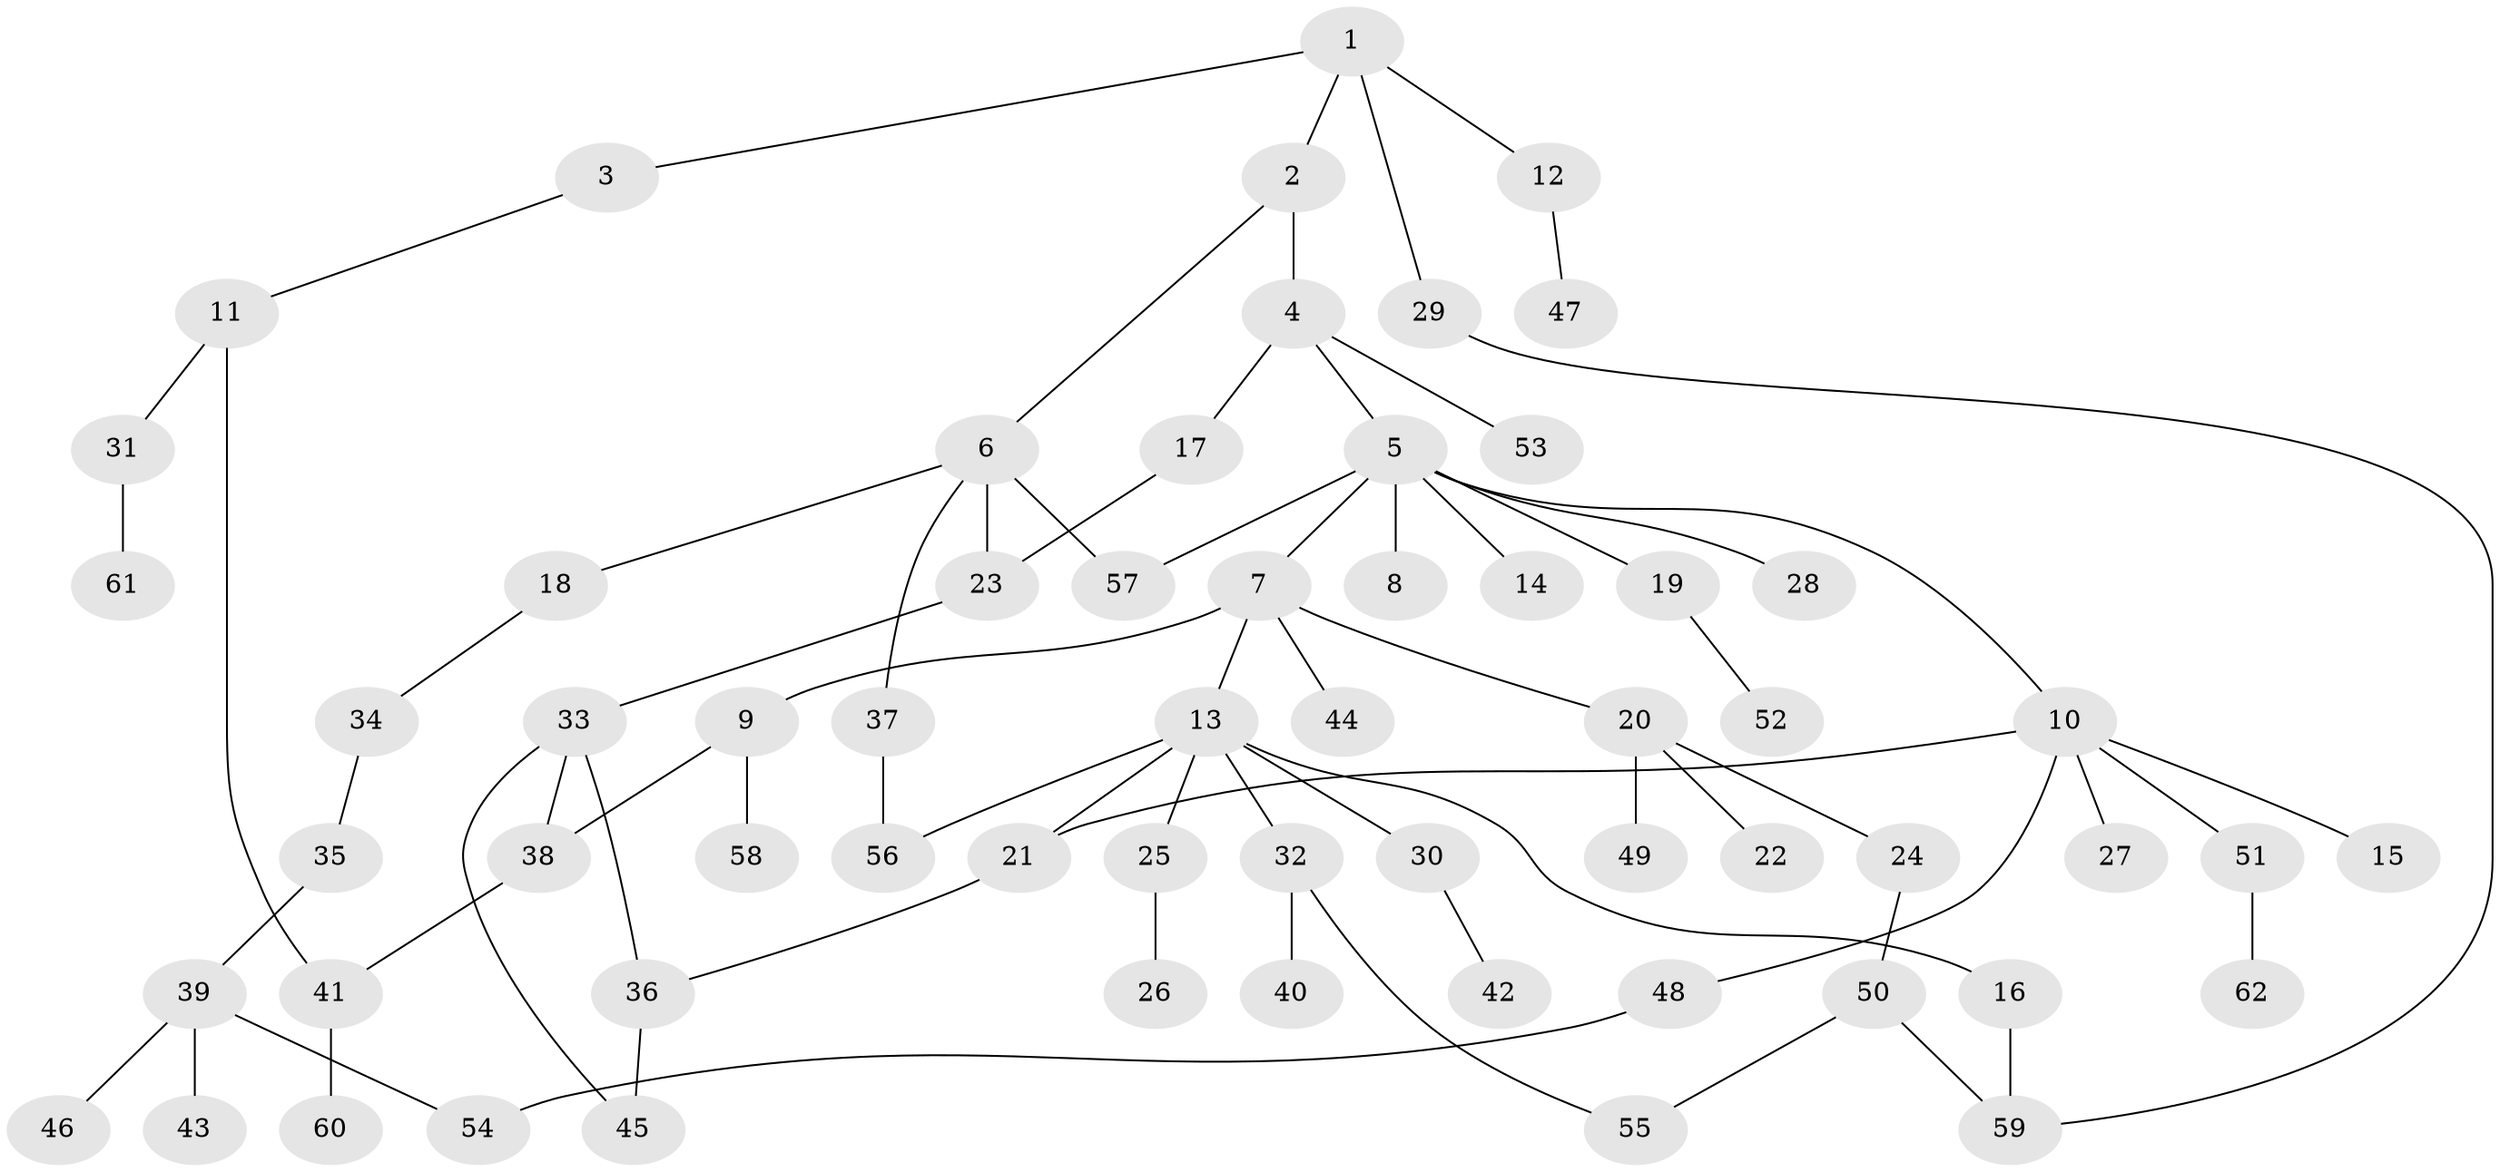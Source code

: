 // coarse degree distribution, {4: 0.06451612903225806, 6: 0.06451612903225806, 3: 0.2903225806451613, 1: 0.2903225806451613, 2: 0.22580645161290322, 5: 0.03225806451612903, 7: 0.03225806451612903}
// Generated by graph-tools (version 1.1) at 2025/48/03/04/25 22:48:56]
// undirected, 62 vertices, 73 edges
graph export_dot {
  node [color=gray90,style=filled];
  1;
  2;
  3;
  4;
  5;
  6;
  7;
  8;
  9;
  10;
  11;
  12;
  13;
  14;
  15;
  16;
  17;
  18;
  19;
  20;
  21;
  22;
  23;
  24;
  25;
  26;
  27;
  28;
  29;
  30;
  31;
  32;
  33;
  34;
  35;
  36;
  37;
  38;
  39;
  40;
  41;
  42;
  43;
  44;
  45;
  46;
  47;
  48;
  49;
  50;
  51;
  52;
  53;
  54;
  55;
  56;
  57;
  58;
  59;
  60;
  61;
  62;
  1 -- 2;
  1 -- 3;
  1 -- 12;
  1 -- 29;
  2 -- 4;
  2 -- 6;
  3 -- 11;
  4 -- 5;
  4 -- 17;
  4 -- 53;
  5 -- 7;
  5 -- 8;
  5 -- 10;
  5 -- 14;
  5 -- 19;
  5 -- 28;
  5 -- 57;
  6 -- 18;
  6 -- 23;
  6 -- 37;
  6 -- 57;
  7 -- 9;
  7 -- 13;
  7 -- 20;
  7 -- 44;
  9 -- 58;
  9 -- 38;
  10 -- 15;
  10 -- 27;
  10 -- 48;
  10 -- 51;
  10 -- 21;
  11 -- 31;
  11 -- 41;
  12 -- 47;
  13 -- 16;
  13 -- 21;
  13 -- 25;
  13 -- 30;
  13 -- 32;
  13 -- 56;
  16 -- 59;
  17 -- 23;
  18 -- 34;
  19 -- 52;
  20 -- 22;
  20 -- 24;
  20 -- 49;
  21 -- 36;
  23 -- 33;
  24 -- 50;
  25 -- 26;
  29 -- 59;
  30 -- 42;
  31 -- 61;
  32 -- 40;
  32 -- 55;
  33 -- 38;
  33 -- 45;
  33 -- 36;
  34 -- 35;
  35 -- 39;
  36 -- 45;
  37 -- 56;
  38 -- 41;
  39 -- 43;
  39 -- 46;
  39 -- 54;
  41 -- 60;
  48 -- 54;
  50 -- 55;
  50 -- 59;
  51 -- 62;
}
